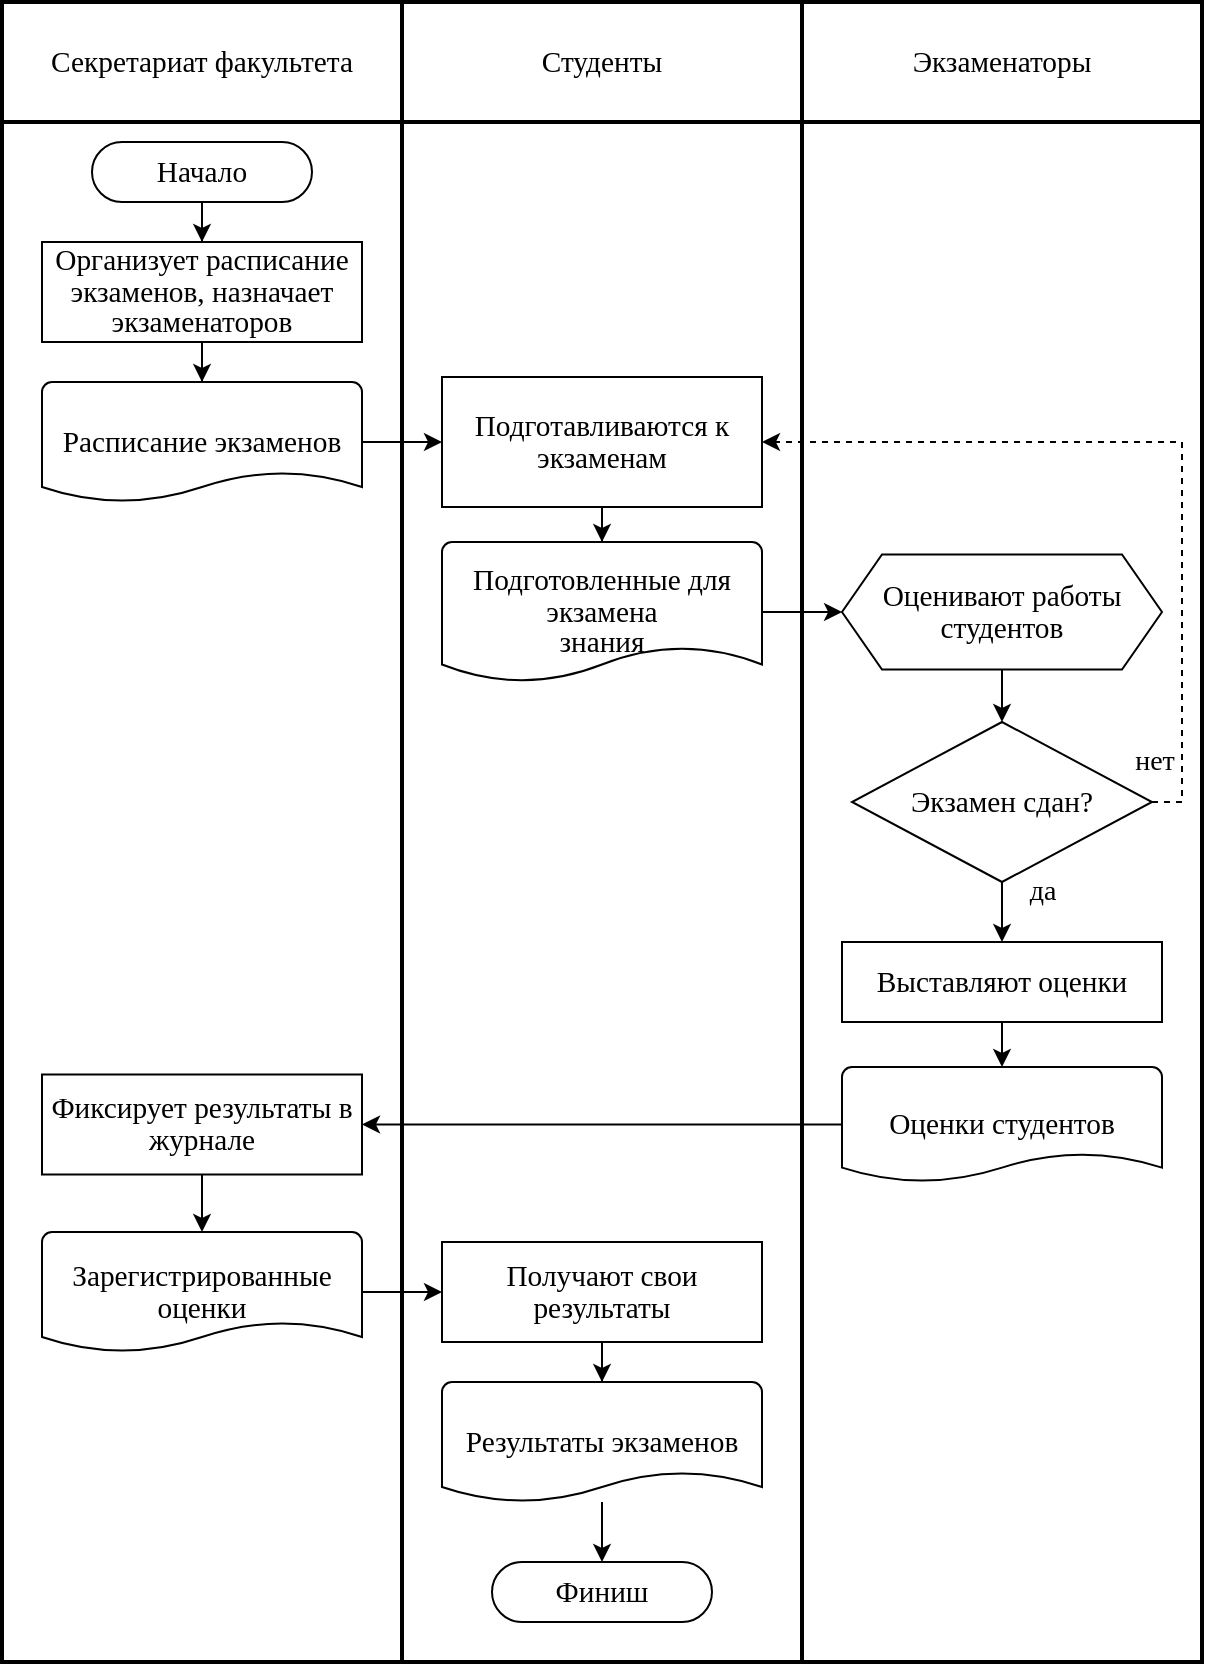 <mxfile version="24.3.1" type="device">
  <diagram name="Страница — 1" id="BIyofax2Zn6v6Z6tiSZf">
    <mxGraphModel dx="961" dy="528" grid="1" gridSize="10" guides="1" tooltips="1" connect="1" arrows="1" fold="1" page="1" pageScale="1" pageWidth="827" pageHeight="1169" math="0" shadow="0">
      <root>
        <mxCell id="0" />
        <mxCell id="1" parent="0" />
        <mxCell id="5KikIoSj-X9uJUkXqhk_-2" value="&lt;span style=&quot;font-size: 11pt; line-height: 107%; font-family: &amp;quot;Times New Roman&amp;quot;, serif;&quot;&gt;Секретариат факультета&lt;/span&gt;" style="rounded=0;whiteSpace=wrap;html=1;fillColor=#FFFFFF;strokeColor=#000000;strokeWidth=2;" parent="1" vertex="1">
          <mxGeometry x="80" y="40" width="200" height="60" as="geometry" />
        </mxCell>
        <mxCell id="5KikIoSj-X9uJUkXqhk_-7" value="" style="rounded=0;whiteSpace=wrap;html=1;fillColor=#FFFFFF;strokeColor=#000000;strokeWidth=2;" parent="1" vertex="1">
          <mxGeometry x="80" y="100" width="200" height="770" as="geometry" />
        </mxCell>
        <mxCell id="5KikIoSj-X9uJUkXqhk_-8" value="" style="rounded=0;whiteSpace=wrap;html=1;fillColor=#FFFFFF;strokeColor=#000000;strokeWidth=2;" parent="1" vertex="1">
          <mxGeometry x="280" y="100" width="200" height="770" as="geometry" />
        </mxCell>
        <mxCell id="5KikIoSj-X9uJUkXqhk_-12" value="&lt;span style=&quot;font-size: 11pt; line-height: 107%; font-family: &amp;quot;Times New Roman&amp;quot;, serif;&quot;&gt;Студенты&lt;/span&gt;" style="rounded=0;whiteSpace=wrap;html=1;fillColor=#FFFFFF;strokeColor=#000000;strokeWidth=2;" parent="1" vertex="1">
          <mxGeometry x="280" y="40" width="200" height="60" as="geometry" />
        </mxCell>
        <mxCell id="5KikIoSj-X9uJUkXqhk_-13" value="&lt;span style=&quot;font-size: 11pt; line-height: 107%; font-family: &amp;quot;Times New Roman&amp;quot;, serif;&quot;&gt;Экзаменаторы&lt;/span&gt;" style="rounded=0;whiteSpace=wrap;html=1;fillColor=#FFFFFF;strokeColor=#000000;strokeWidth=2;" parent="1" vertex="1">
          <mxGeometry x="480" y="40" width="200" height="60" as="geometry" />
        </mxCell>
        <mxCell id="5KikIoSj-X9uJUkXqhk_-14" value="" style="rounded=0;whiteSpace=wrap;html=1;fillColor=#FFFFFF;strokeColor=#000000;strokeWidth=2;" parent="1" vertex="1">
          <mxGeometry x="480" y="100" width="200" height="770" as="geometry" />
        </mxCell>
        <mxCell id="E1G2MGOhAjvTEA_6PSeq-2" value="" style="edgeStyle=orthogonalEdgeStyle;rounded=0;orthogonalLoop=1;jettySize=auto;html=1;" edge="1" parent="1" source="5KikIoSj-X9uJUkXqhk_-15" target="E1G2MGOhAjvTEA_6PSeq-1">
          <mxGeometry relative="1" as="geometry" />
        </mxCell>
        <mxCell id="5KikIoSj-X9uJUkXqhk_-15" value="&lt;span style=&quot;font-family: &amp;quot;Times New Roman&amp;quot;, serif; font-size: 14.667px;&quot;&gt;Начало&lt;/span&gt;" style="html=1;dashed=0;whiteSpace=wrap;shape=mxgraph.dfd.start" parent="1" vertex="1">
          <mxGeometry x="125" y="110" width="110" height="30" as="geometry" />
        </mxCell>
        <mxCell id="E1G2MGOhAjvTEA_6PSeq-1" value="&lt;span style=&quot;font-size: 11pt; line-height: 107%; font-family: &amp;quot;Times New Roman&amp;quot;, serif;&quot;&gt;Организует расписание&lt;br&gt;экзаменов, назначает экзаменаторов&lt;/span&gt;" style="rounded=0;whiteSpace=wrap;html=1;" vertex="1" parent="1">
          <mxGeometry x="100" y="160" width="160" height="50" as="geometry" />
        </mxCell>
        <mxCell id="E1G2MGOhAjvTEA_6PSeq-6" style="edgeStyle=orthogonalEdgeStyle;rounded=0;orthogonalLoop=1;jettySize=auto;html=1;entryX=0;entryY=0.5;entryDx=0;entryDy=0;" edge="1" parent="1" source="E1G2MGOhAjvTEA_6PSeq-3" target="E1G2MGOhAjvTEA_6PSeq-5">
          <mxGeometry relative="1" as="geometry" />
        </mxCell>
        <mxCell id="E1G2MGOhAjvTEA_6PSeq-3" value="&lt;span style=&quot;font-size: 11pt; line-height: 107%; font-family: &amp;quot;Times New Roman&amp;quot;, serif;&quot;&gt;Расписание экзаменов&lt;/span&gt;" style="strokeWidth=1;html=1;shape=mxgraph.flowchart.document2;whiteSpace=wrap;size=0.25;connectable=1;recursiveResize=1;" vertex="1" parent="1">
          <mxGeometry x="100" y="230" width="160" height="60" as="geometry" />
        </mxCell>
        <mxCell id="E1G2MGOhAjvTEA_6PSeq-4" style="edgeStyle=orthogonalEdgeStyle;rounded=0;orthogonalLoop=1;jettySize=auto;html=1;entryX=0.5;entryY=0;entryDx=0;entryDy=0;entryPerimeter=0;" edge="1" parent="1" source="E1G2MGOhAjvTEA_6PSeq-1" target="E1G2MGOhAjvTEA_6PSeq-3">
          <mxGeometry relative="1" as="geometry" />
        </mxCell>
        <mxCell id="E1G2MGOhAjvTEA_6PSeq-9" value="" style="edgeStyle=orthogonalEdgeStyle;rounded=0;orthogonalLoop=1;jettySize=auto;html=1;" edge="1" parent="1" source="E1G2MGOhAjvTEA_6PSeq-5" target="E1G2MGOhAjvTEA_6PSeq-7">
          <mxGeometry relative="1" as="geometry" />
        </mxCell>
        <mxCell id="E1G2MGOhAjvTEA_6PSeq-5" value="&lt;span style=&quot;font-size: 11pt; line-height: 107%; font-family: &amp;quot;Times New Roman&amp;quot;, serif;&quot;&gt;Подготавливаются к экзаменам&lt;/span&gt;" style="rounded=0;whiteSpace=wrap;html=1;" vertex="1" parent="1">
          <mxGeometry x="300" y="227.5" width="160" height="65" as="geometry" />
        </mxCell>
        <mxCell id="E1G2MGOhAjvTEA_6PSeq-12" value="" style="edgeStyle=orthogonalEdgeStyle;rounded=0;orthogonalLoop=1;jettySize=auto;html=1;" edge="1" parent="1" source="E1G2MGOhAjvTEA_6PSeq-7" target="E1G2MGOhAjvTEA_6PSeq-11">
          <mxGeometry relative="1" as="geometry" />
        </mxCell>
        <mxCell id="E1G2MGOhAjvTEA_6PSeq-7" value="&lt;span style=&quot;font-size: 11pt; line-height: 107%; font-family: &amp;quot;Times New Roman&amp;quot;, serif;&quot;&gt;Подготовленные для экзамена&lt;br/&gt;знания&lt;/span&gt;" style="strokeWidth=1;html=1;shape=mxgraph.flowchart.document2;whiteSpace=wrap;size=0.25;connectable=1;recursiveResize=1;" vertex="1" parent="1">
          <mxGeometry x="300" y="310" width="160" height="70" as="geometry" />
        </mxCell>
        <mxCell id="E1G2MGOhAjvTEA_6PSeq-14" value="" style="edgeStyle=orthogonalEdgeStyle;rounded=0;orthogonalLoop=1;jettySize=auto;html=1;" edge="1" parent="1" source="E1G2MGOhAjvTEA_6PSeq-11" target="E1G2MGOhAjvTEA_6PSeq-13">
          <mxGeometry relative="1" as="geometry" />
        </mxCell>
        <mxCell id="E1G2MGOhAjvTEA_6PSeq-11" value="&lt;span style=&quot;font-size: 11pt; line-height: 107%; font-family: &amp;quot;Times New Roman&amp;quot;, serif;&quot;&gt;Оценивают работы студентов&lt;/span&gt;" style="shape=hexagon;perimeter=hexagonPerimeter2;whiteSpace=wrap;html=1;fixedSize=1;" vertex="1" parent="1">
          <mxGeometry x="500" y="316.25" width="160" height="57.5" as="geometry" />
        </mxCell>
        <mxCell id="E1G2MGOhAjvTEA_6PSeq-15" style="edgeStyle=orthogonalEdgeStyle;rounded=0;orthogonalLoop=1;jettySize=auto;html=1;exitX=1;exitY=0.5;exitDx=0;exitDy=0;entryX=1;entryY=0.5;entryDx=0;entryDy=0;dashed=1;" edge="1" parent="1" source="E1G2MGOhAjvTEA_6PSeq-13" target="E1G2MGOhAjvTEA_6PSeq-5">
          <mxGeometry relative="1" as="geometry">
            <Array as="points">
              <mxPoint x="670" y="440" />
              <mxPoint x="670" y="260" />
            </Array>
          </mxGeometry>
        </mxCell>
        <mxCell id="E1G2MGOhAjvTEA_6PSeq-16" value="&lt;font style=&quot;font-size: 14px;&quot; face=&quot;Times New Roman&quot;&gt;нет&lt;/font&gt;" style="edgeLabel;html=1;align=center;verticalAlign=middle;resizable=0;points=[];" vertex="1" connectable="0" parent="E1G2MGOhAjvTEA_6PSeq-15">
          <mxGeometry x="-0.949" relative="1" as="geometry">
            <mxPoint x="-10" y="-20" as="offset" />
          </mxGeometry>
        </mxCell>
        <mxCell id="E1G2MGOhAjvTEA_6PSeq-24" style="edgeStyle=orthogonalEdgeStyle;rounded=0;orthogonalLoop=1;jettySize=auto;html=1;entryX=0.5;entryY=0;entryDx=0;entryDy=0;" edge="1" parent="1" source="E1G2MGOhAjvTEA_6PSeq-13" target="E1G2MGOhAjvTEA_6PSeq-20">
          <mxGeometry relative="1" as="geometry" />
        </mxCell>
        <mxCell id="E1G2MGOhAjvTEA_6PSeq-37" value="&lt;font style=&quot;font-size: 14px;&quot; face=&quot;Times New Roman&quot;&gt;да&lt;/font&gt;" style="edgeLabel;html=1;align=center;verticalAlign=middle;resizable=0;points=[];" vertex="1" connectable="0" parent="E1G2MGOhAjvTEA_6PSeq-24">
          <mxGeometry x="0.28" relative="1" as="geometry">
            <mxPoint x="20" y="-7" as="offset" />
          </mxGeometry>
        </mxCell>
        <mxCell id="E1G2MGOhAjvTEA_6PSeq-13" value="&lt;span style=&quot;font-family: &amp;quot;Times New Roman&amp;quot;, serif; font-size: 14.667px;&quot;&gt;Экзамен сдан?&lt;/span&gt;" style="rhombus;whiteSpace=wrap;html=1;" vertex="1" parent="1">
          <mxGeometry x="505" y="400" width="150" height="80" as="geometry" />
        </mxCell>
        <mxCell id="E1G2MGOhAjvTEA_6PSeq-25" value="" style="edgeStyle=orthogonalEdgeStyle;rounded=0;orthogonalLoop=1;jettySize=auto;html=1;" edge="1" parent="1" source="E1G2MGOhAjvTEA_6PSeq-20" target="E1G2MGOhAjvTEA_6PSeq-21">
          <mxGeometry relative="1" as="geometry" />
        </mxCell>
        <mxCell id="E1G2MGOhAjvTEA_6PSeq-20" value="&lt;span style=&quot;font-size: 11pt; line-height: 107%; font-family: &amp;quot;Times New Roman&amp;quot;, serif;&quot;&gt;Выставляют оценки&lt;/span&gt;" style="rounded=0;whiteSpace=wrap;html=1;" vertex="1" parent="1">
          <mxGeometry x="500" y="510" width="160" height="40" as="geometry" />
        </mxCell>
        <mxCell id="E1G2MGOhAjvTEA_6PSeq-32" style="edgeStyle=orthogonalEdgeStyle;rounded=0;orthogonalLoop=1;jettySize=auto;html=1;entryX=1;entryY=0.5;entryDx=0;entryDy=0;" edge="1" parent="1" source="E1G2MGOhAjvTEA_6PSeq-21" target="E1G2MGOhAjvTEA_6PSeq-26">
          <mxGeometry relative="1" as="geometry" />
        </mxCell>
        <mxCell id="E1G2MGOhAjvTEA_6PSeq-21" value="&lt;span style=&quot;font-size: 11pt; line-height: 107%; font-family: &amp;quot;Times New Roman&amp;quot;, serif;&quot;&gt;Оценки студентов&lt;/span&gt;" style="strokeWidth=1;html=1;shape=mxgraph.flowchart.document2;whiteSpace=wrap;size=0.25;connectable=1;recursiveResize=1;" vertex="1" parent="1">
          <mxGeometry x="500" y="572.5" width="160" height="57.5" as="geometry" />
        </mxCell>
        <mxCell id="E1G2MGOhAjvTEA_6PSeq-29" value="" style="edgeStyle=orthogonalEdgeStyle;rounded=0;orthogonalLoop=1;jettySize=auto;html=1;" edge="1" parent="1" source="E1G2MGOhAjvTEA_6PSeq-26" target="E1G2MGOhAjvTEA_6PSeq-27">
          <mxGeometry relative="1" as="geometry" />
        </mxCell>
        <mxCell id="E1G2MGOhAjvTEA_6PSeq-26" value="&lt;span style=&quot;font-size: 11pt; line-height: 107%; font-family: &amp;quot;Times New Roman&amp;quot;, serif;&quot;&gt;Фиксирует результаты в журнале&lt;/span&gt;" style="rounded=0;whiteSpace=wrap;html=1;" vertex="1" parent="1">
          <mxGeometry x="100" y="576.25" width="160" height="50" as="geometry" />
        </mxCell>
        <mxCell id="E1G2MGOhAjvTEA_6PSeq-33" style="edgeStyle=orthogonalEdgeStyle;rounded=0;orthogonalLoop=1;jettySize=auto;html=1;" edge="1" parent="1" source="E1G2MGOhAjvTEA_6PSeq-27" target="E1G2MGOhAjvTEA_6PSeq-30">
          <mxGeometry relative="1" as="geometry" />
        </mxCell>
        <mxCell id="E1G2MGOhAjvTEA_6PSeq-27" value="&lt;span style=&quot;font-size: 11pt; line-height: 107%; font-family: &amp;quot;Times New Roman&amp;quot;, serif;&quot;&gt;Зарегистрированные оценки&lt;/span&gt;" style="strokeWidth=1;html=1;shape=mxgraph.flowchart.document2;whiteSpace=wrap;size=0.25;connectable=1;recursiveResize=1;" vertex="1" parent="1">
          <mxGeometry x="100" y="655" width="160" height="60" as="geometry" />
        </mxCell>
        <mxCell id="E1G2MGOhAjvTEA_6PSeq-34" value="" style="edgeStyle=orthogonalEdgeStyle;rounded=0;orthogonalLoop=1;jettySize=auto;html=1;" edge="1" parent="1" source="E1G2MGOhAjvTEA_6PSeq-30" target="E1G2MGOhAjvTEA_6PSeq-31">
          <mxGeometry relative="1" as="geometry" />
        </mxCell>
        <mxCell id="E1G2MGOhAjvTEA_6PSeq-30" value="&lt;span style=&quot;font-size: 11pt; line-height: 107%; font-family: &amp;quot;Times New Roman&amp;quot;, serif;&quot;&gt;Получают свои результаты&lt;/span&gt;" style="rounded=0;whiteSpace=wrap;html=1;" vertex="1" parent="1">
          <mxGeometry x="300" y="660" width="160" height="50" as="geometry" />
        </mxCell>
        <mxCell id="E1G2MGOhAjvTEA_6PSeq-36" value="" style="edgeStyle=orthogonalEdgeStyle;rounded=0;orthogonalLoop=1;jettySize=auto;html=1;" edge="1" parent="1" source="E1G2MGOhAjvTEA_6PSeq-31" target="E1G2MGOhAjvTEA_6PSeq-35">
          <mxGeometry relative="1" as="geometry" />
        </mxCell>
        <mxCell id="E1G2MGOhAjvTEA_6PSeq-31" value="&lt;span style=&quot;font-size: 11pt; line-height: 107%; font-family: &amp;quot;Times New Roman&amp;quot;, serif;&quot;&gt;Результаты экзаменов&lt;/span&gt;" style="strokeWidth=1;html=1;shape=mxgraph.flowchart.document2;whiteSpace=wrap;size=0.25;connectable=1;recursiveResize=1;" vertex="1" parent="1">
          <mxGeometry x="300" y="730" width="160" height="60" as="geometry" />
        </mxCell>
        <mxCell id="E1G2MGOhAjvTEA_6PSeq-35" value="&lt;span style=&quot;font-family: &amp;quot;Times New Roman&amp;quot;, serif; font-size: 14.667px;&quot;&gt;Финиш&lt;/span&gt;" style="html=1;dashed=0;whiteSpace=wrap;shape=mxgraph.dfd.start" vertex="1" parent="1">
          <mxGeometry x="325" y="820" width="110" height="30" as="geometry" />
        </mxCell>
      </root>
    </mxGraphModel>
  </diagram>
</mxfile>
